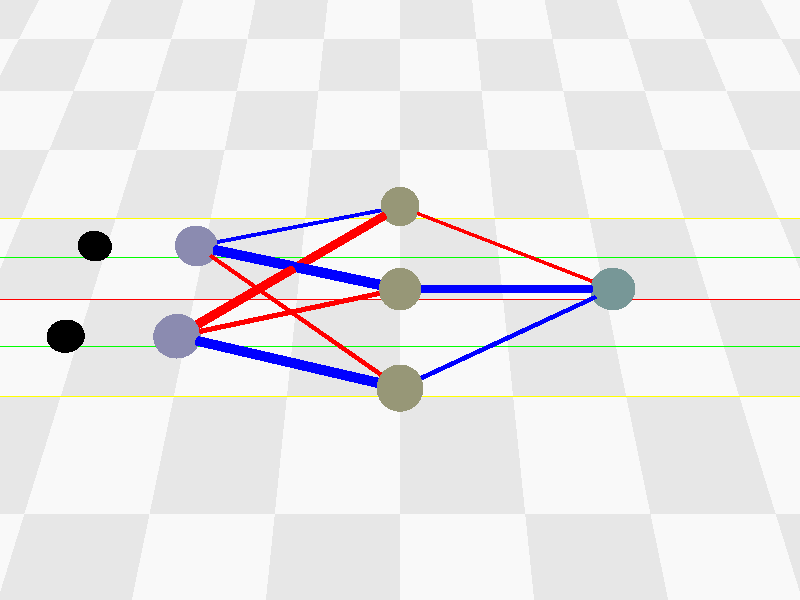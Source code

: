 #include "colors.inc"
#include "finish.inc"
#include "textures.inc"
#include "rand.inc"
//#include "koSy.inc"

// Basic Scene
camera {
	location <2, 5, -3>
	look_at <2, 0, 0>
}

light_source {
	<-200, 400, -200>
	color White
}

plane {
	<0, 1, 0>, 0
	texture {
		pigment {checker Gray80 Gray95}
		finish {Phong_Shiny}
	}
}

// Helper
#macro HelperLine (pos, col)
cylinder {
	pos, pos + <15,0,0>, 0.005 
         pigment{color col}
}
#end

HelperLine(<-5, 0, -1>, Yellow)
HelperLine(<-5, 0, -0.5>, Green)
HelperLine(<-5, 0, 0>, Red)
HelperLine(<-5, 0, 0.5>, Green)
HelperLine(<-5, 0, 1>, Yellow)

// ANN
#declare Size = 3;
#declare Shape = array[Size] {2, 3, 1};

#declare Weights1 = array[Shape[1]][Shape[0]] {
	{-5.74501215, 12.78399623},
	{-14.86579363, 7.06784888},
	{5.94776516, -13.18882104}
};

#declare Weights2 = array[Shape[2]][Shape[1]] {
	{5.21130487, -10.74472035, -6.11404724}
};

/*#declare Weights1 = array[Shape[1]][Shape[0]];
#declare Weights2 = array[Shape[2]][Shape[1]];

// Init W1
#declare i = 0;
#while (i < Shape[0])

	#declare j = 0;
	#while (j < Shape[1])
	
		#declare Weights1[j][i] = 15 * RRand(-0.9, 0.9, RdmB);
		
		#declare j = j + 1;
	#end	

	#declare i = i + 1;
#end

// Init W2
#declare i = 0;
#while (i < Shape[1])

	#declare j = 0;
	#while (j < Shape[2])
	
		#declare Weights2[j][i] = 15 * RRand(-0.9, 0.9, RdmB);
		
		#declare j = j + 1;
	#end	

	#declare i = i + 1;
#end*/

#declare zNeuronDist = 1;  // Distance between two neurons on the Z-axis
#declare xNeuronDist = 2;  // Distance between two neurons on the X-axis

#declare LayerCenter = array[Size];
#declare i = 0;
#while (i < Size)
	
	#declare LayerCenter[i] = <i * xNeuronDist, 0.2, 0>;
	
	#declare i = i + 1;
#end

// Classes
#macro Neuron (position, layer)
sphere {
	position, 0.2
	texture {
		#if (layer = 0)
			pigment {color CornflowerBlue}
			
		#elseif (layer = 1)
			pigment {color DarkOliveGreen}
			
		#elseif (layer = 2)
			pigment {color DarkSlateGrey}
			
		#end
	}	
}
#end

#macro Weight (startPt, endPt, weight)
cylinder {
	startPt, endPt, 0.05 * weight / 15
	texture {
		pigment {color rgb<(weight + 1) / 2, 0, 1 - (weight + 1) / 2>}
		finish {}
	}	
}
#end

#macro Put(position, value)
sphere {
	position, 0.15
	texture {
		#if (value >= 0.5)
			pigment {color White}
		#else
			pigment {color Black}
		#end	
	}	
}
#end

// Draw Neurons
#declare i = 0;
#while (i < Size)

	#declare j = 0;
	#while (j < Shape[i])
		
		Neuron(LayerCenter [i] + <0, 0, (Shape[i] / 2 - j) * zNeuronDist - zNeuronDist / 2>, i)
		
		#declare j = j + 1;
	#end
	
	#declare i = i + 1;
#end

// Draw Weights
#declare i = 0;
#while (i < Size - 1)
	
	#declare i0 = 0;
	#while (i0 < Shape[i])
		
		#declare i1 = 0;
		#while (i1 < Shape[i + 1])
	
			#declare p1 = LayerCenter [i] + <0, 0, (Shape[i] / 2 - i0) * zNeuronDist - zNeuronDist / 2>;
			#declare p2 = LayerCenter [i + 1] + <0, 0, (Shape[i + 1] / 2 - i1) * zNeuronDist - zNeuronDist / 2>;
			
			#if (i = 0)
				Weight(p1, p2, Weights1[i1][i0])
				
			#else
				Weight(p1, p2, Weights2[i1][i0])
			
			#end
			
			#declare i1 = i1 + 1;
		#end
	
		#declare i0 = i0 + 1;
	#end

	#declare i = i + 1;
#end

// Evaluate
#declare NetInput = array[2][1] {{0}, {0}};
#declare LayerInput = NetInput;

#declare HL = array[Shape[1]][Shape[0]];

#declare i = 0;
#while (i < Size -1)

	#declare LayerOutput = array[Shape[i + 1]][1];

	#declare l1 = 0;
	#while (l1 < Shape[i + 1])
	
		#declare rowSum = 0;
	
		#declare l0 = 0;
		#while (l0 < Shape[i ])
			
			#if (i = 0)
				#declare rowSum = rowSum + Weights1[l1][l0] * LayerInput[l0][0];
				
			#else
				#declare rowSum = rowSum + Weights2[l1][l0] * LayerInput[l0][0];
			
			#end
			
			#declare l0 = l0 + 1;
		#end
		
		// Apply sigmoid function
		#declare rowSum = 1 / (1 + exp(-rowSum));
		
		#declare LayerOutput[l1][0] = rowSum;
		
		#declare l1 = l1 + 1;
	#end
	
	#if (i = 0)
		#declare HL = LayerOutput;
		
	#end
	
	#declare LayerInput = LayerOutput;
	
	#declare i = i + 1;
#end

#warning concat("Out: ", str(LayerOutput[0][0], 5, 5))

// Animation

// Input
#if (clock <= 1)

	#declare i = 0;
	#while (i < Shape[0])

		#declare relPos = <clock, 0, 0>;
		#declare value = NetInput[i][0];

		Put(LayerCenter [0] + <0, 0, (Shape[0] / 2 - i) * zNeuronDist - zNeuronDist / 2> + <-1, 0, 0> + relPos, value)
	
		#declare i = i + 1;
	#end
	
// Layer 1
#elseif (clock <= 3)
	
	#declare i0 = 0;
	#while (i0 < Shape[0])
		
		#declare i1 = 0;
		#while (i1 < Shape[1])
		
			#declare value =  Weights1[i1][i0] * NetInput[i0][0];
	
			#declare p1 = LayerCenter [0] + <0, 0, (Shape[0] / 2 - i0) * zNeuronDist - zNeuronDist / 2>;
			#declare p2 = LayerCenter [1] + <0, 0, (Shape[1] / 2 - i1) * zNeuronDist - zNeuronDist / 2>;

			Put(p1 * (1 - (clock - 1) / 2) + p2 * (clock - 1) / 2, value)
			
			#declare i1 = i1 + 1;
		#end
	
		#declare i0 = i0 + 1;
	#end

// Layer 2
#elseif (clock <= 5)

	#declare i0 = 0;
	#while (i0 < Shape[1])
		
		#declare i1 = 0;
		#while (i1 < Shape[2])
		
			#declare value =  Weights2[i1][i0] * HL[i0][0];
	
			#declare p1 = LayerCenter [1] + <0, 0, (Shape[1] / 2 - i0) * zNeuronDist - zNeuronDist / 2>;
			#declare p2 = LayerCenter [2] + <0, 0, (Shape[2] / 2 - i1) * zNeuronDist - zNeuronDist / 2>;

			Put(p1 * (1 - (clock - 3) / 2)  + p2 * (clock - 3) / 2, value)
			
			#declare i1 = i1 + 1;
		#end
	
		#declare i0 = i0 + 1;
	#end

// Output
#elseif (clock <= 6)

	#declare i = 0;
	#while (i < Shape[2])

		#declare relPos = <clock - 4 * zNeuronDist, 0, 0>;
		#declare value = LayerOutput[0][0];
		
		#warning str(value, 2, 2)

		Put(LayerCenter [2] + <0, 0, (Shape[2] / 2 - i) * zNeuronDist - zNeuronDist / 2> + <-1, 0, 0> + relPos, value)
	
		#declare i = i + 1;
	#end

#end















